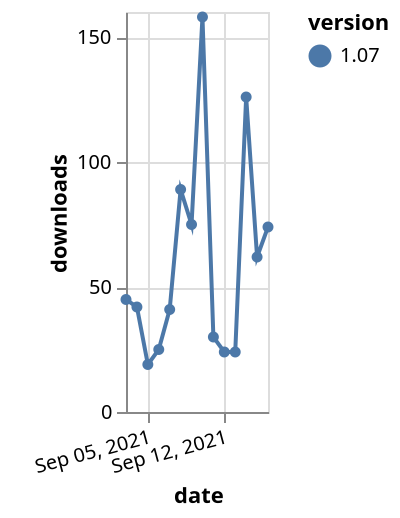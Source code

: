 {"$schema": "https://vega.github.io/schema/vega-lite/v5.json", "description": "A simple bar chart with embedded data.", "data": {"values": [{"date": "2021-09-03", "total": 67109, "delta": 45, "version": "1.07"}, {"date": "2021-09-04", "total": 67151, "delta": 42, "version": "1.07"}, {"date": "2021-09-05", "total": 67170, "delta": 19, "version": "1.07"}, {"date": "2021-09-06", "total": 67195, "delta": 25, "version": "1.07"}, {"date": "2021-09-07", "total": 67236, "delta": 41, "version": "1.07"}, {"date": "2021-09-08", "total": 67325, "delta": 89, "version": "1.07"}, {"date": "2021-09-09", "total": 67400, "delta": 75, "version": "1.07"}, {"date": "2021-09-10", "total": 67558, "delta": 158, "version": "1.07"}, {"date": "2021-09-11", "total": 67588, "delta": 30, "version": "1.07"}, {"date": "2021-09-12", "total": 67612, "delta": 24, "version": "1.07"}, {"date": "2021-09-13", "total": 67636, "delta": 24, "version": "1.07"}, {"date": "2021-09-14", "total": 67762, "delta": 126, "version": "1.07"}, {"date": "2021-09-15", "total": 67824, "delta": 62, "version": "1.07"}, {"date": "2021-09-16", "total": 67898, "delta": 74, "version": "1.07"}]}, "width": "container", "mark": {"type": "line", "point": {"filled": true}}, "encoding": {"x": {"field": "date", "type": "temporal", "timeUnit": "yearmonthdate", "title": "date", "axis": {"labelAngle": -15}}, "y": {"field": "delta", "type": "quantitative", "title": "downloads"}, "color": {"field": "version", "type": "nominal"}, "tooltip": {"field": "delta"}}}